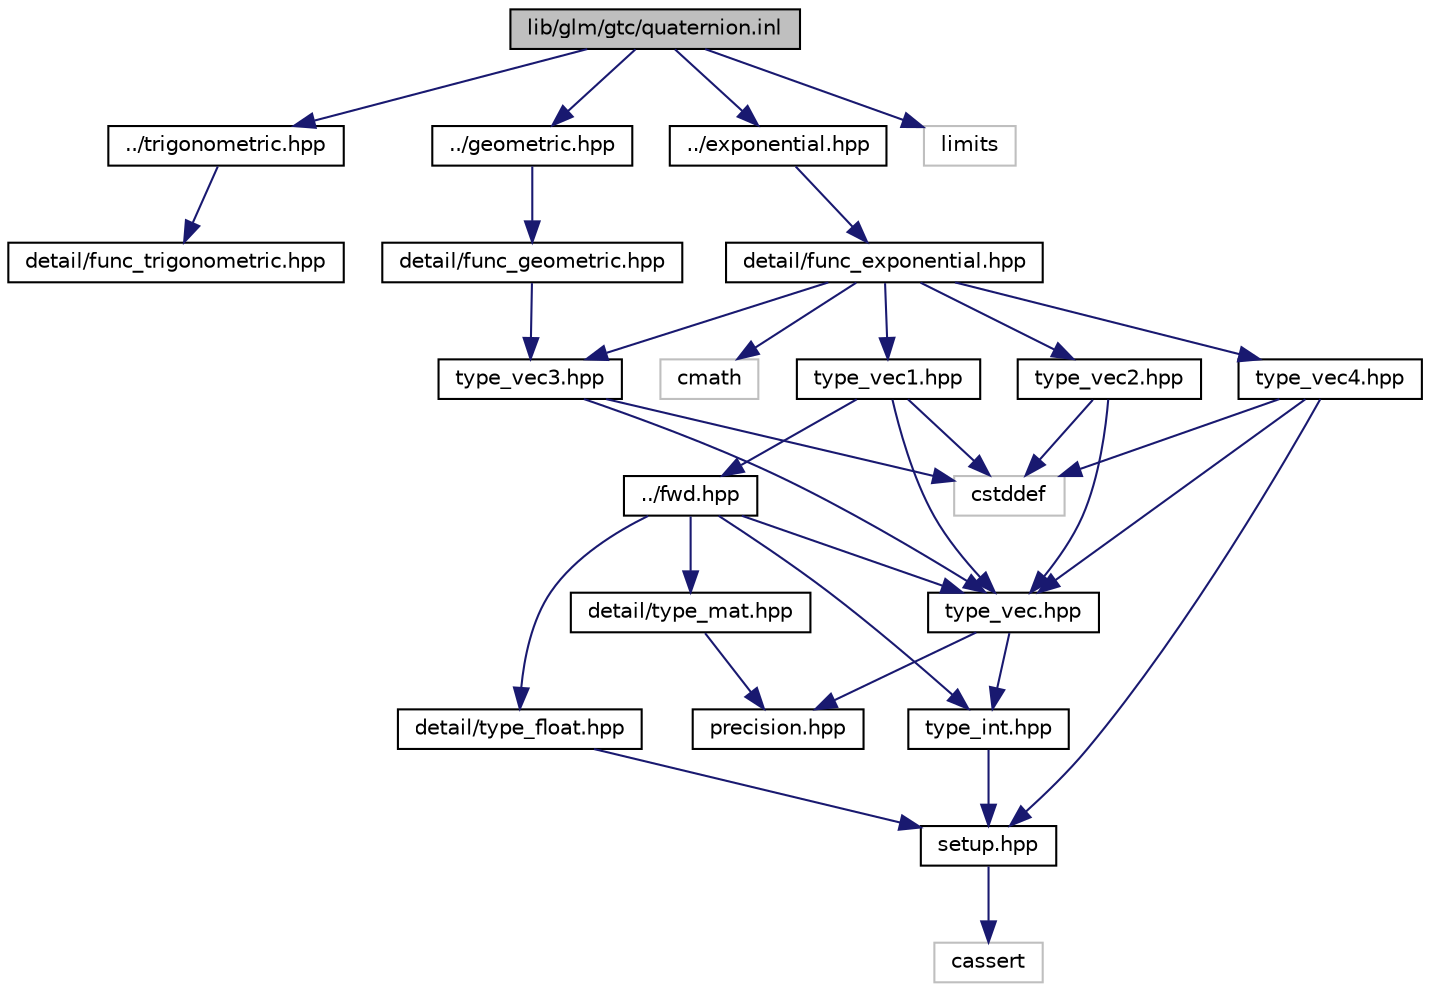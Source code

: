digraph "lib/glm/gtc/quaternion.inl"
{
  edge [fontname="Helvetica",fontsize="10",labelfontname="Helvetica",labelfontsize="10"];
  node [fontname="Helvetica",fontsize="10",shape=record];
  Node0 [label="lib/glm/gtc/quaternion.inl",height=0.2,width=0.4,color="black", fillcolor="grey75", style="filled", fontcolor="black"];
  Node0 -> Node1 [color="midnightblue",fontsize="10",style="solid",fontname="Helvetica"];
  Node1 [label="../trigonometric.hpp",height=0.2,width=0.4,color="black", fillcolor="white", style="filled",URL="$trigonometric_8hpp.html"];
  Node1 -> Node2 [color="midnightblue",fontsize="10",style="solid",fontname="Helvetica"];
  Node2 [label="detail/func_trigonometric.hpp",height=0.2,width=0.4,color="black", fillcolor="white", style="filled",URL="$func__trigonometric_8hpp_source.html"];
  Node0 -> Node3 [color="midnightblue",fontsize="10",style="solid",fontname="Helvetica"];
  Node3 [label="../geometric.hpp",height=0.2,width=0.4,color="black", fillcolor="white", style="filled",URL="$geometric_8hpp.html"];
  Node3 -> Node4 [color="midnightblue",fontsize="10",style="solid",fontname="Helvetica"];
  Node4 [label="detail/func_geometric.hpp",height=0.2,width=0.4,color="black", fillcolor="white", style="filled",URL="$func__geometric_8hpp_source.html"];
  Node4 -> Node5 [color="midnightblue",fontsize="10",style="solid",fontname="Helvetica"];
  Node5 [label="type_vec3.hpp",height=0.2,width=0.4,color="black", fillcolor="white", style="filled",URL="$type__vec3_8hpp_source.html"];
  Node5 -> Node6 [color="midnightblue",fontsize="10",style="solid",fontname="Helvetica"];
  Node6 [label="type_vec.hpp",height=0.2,width=0.4,color="black", fillcolor="white", style="filled",URL="$type__vec_8hpp_source.html"];
  Node6 -> Node7 [color="midnightblue",fontsize="10",style="solid",fontname="Helvetica"];
  Node7 [label="precision.hpp",height=0.2,width=0.4,color="black", fillcolor="white", style="filled",URL="$precision_8hpp_source.html"];
  Node6 -> Node8 [color="midnightblue",fontsize="10",style="solid",fontname="Helvetica"];
  Node8 [label="type_int.hpp",height=0.2,width=0.4,color="black", fillcolor="white", style="filled",URL="$type__int_8hpp_source.html"];
  Node8 -> Node9 [color="midnightblue",fontsize="10",style="solid",fontname="Helvetica"];
  Node9 [label="setup.hpp",height=0.2,width=0.4,color="black", fillcolor="white", style="filled",URL="$setup_8hpp_source.html"];
  Node9 -> Node10 [color="midnightblue",fontsize="10",style="solid",fontname="Helvetica"];
  Node10 [label="cassert",height=0.2,width=0.4,color="grey75", fillcolor="white", style="filled"];
  Node5 -> Node11 [color="midnightblue",fontsize="10",style="solid",fontname="Helvetica"];
  Node11 [label="cstddef",height=0.2,width=0.4,color="grey75", fillcolor="white", style="filled"];
  Node0 -> Node12 [color="midnightblue",fontsize="10",style="solid",fontname="Helvetica"];
  Node12 [label="../exponential.hpp",height=0.2,width=0.4,color="black", fillcolor="white", style="filled",URL="$exponential_8hpp.html"];
  Node12 -> Node13 [color="midnightblue",fontsize="10",style="solid",fontname="Helvetica"];
  Node13 [label="detail/func_exponential.hpp",height=0.2,width=0.4,color="black", fillcolor="white", style="filled",URL="$func__exponential_8hpp_source.html"];
  Node13 -> Node14 [color="midnightblue",fontsize="10",style="solid",fontname="Helvetica"];
  Node14 [label="type_vec1.hpp",height=0.2,width=0.4,color="black", fillcolor="white", style="filled",URL="$type__vec1_8hpp_source.html"];
  Node14 -> Node15 [color="midnightblue",fontsize="10",style="solid",fontname="Helvetica"];
  Node15 [label="../fwd.hpp",height=0.2,width=0.4,color="black", fillcolor="white", style="filled",URL="$fwd_8hpp.html"];
  Node15 -> Node8 [color="midnightblue",fontsize="10",style="solid",fontname="Helvetica"];
  Node15 -> Node16 [color="midnightblue",fontsize="10",style="solid",fontname="Helvetica"];
  Node16 [label="detail/type_float.hpp",height=0.2,width=0.4,color="black", fillcolor="white", style="filled",URL="$type__float_8hpp_source.html"];
  Node16 -> Node9 [color="midnightblue",fontsize="10",style="solid",fontname="Helvetica"];
  Node15 -> Node6 [color="midnightblue",fontsize="10",style="solid",fontname="Helvetica"];
  Node15 -> Node17 [color="midnightblue",fontsize="10",style="solid",fontname="Helvetica"];
  Node17 [label="detail/type_mat.hpp",height=0.2,width=0.4,color="black", fillcolor="white", style="filled",URL="$type__mat_8hpp_source.html"];
  Node17 -> Node7 [color="midnightblue",fontsize="10",style="solid",fontname="Helvetica"];
  Node14 -> Node6 [color="midnightblue",fontsize="10",style="solid",fontname="Helvetica"];
  Node14 -> Node11 [color="midnightblue",fontsize="10",style="solid",fontname="Helvetica"];
  Node13 -> Node18 [color="midnightblue",fontsize="10",style="solid",fontname="Helvetica"];
  Node18 [label="type_vec2.hpp",height=0.2,width=0.4,color="black", fillcolor="white", style="filled",URL="$type__vec2_8hpp_source.html"];
  Node18 -> Node6 [color="midnightblue",fontsize="10",style="solid",fontname="Helvetica"];
  Node18 -> Node11 [color="midnightblue",fontsize="10",style="solid",fontname="Helvetica"];
  Node13 -> Node5 [color="midnightblue",fontsize="10",style="solid",fontname="Helvetica"];
  Node13 -> Node19 [color="midnightblue",fontsize="10",style="solid",fontname="Helvetica"];
  Node19 [label="type_vec4.hpp",height=0.2,width=0.4,color="black", fillcolor="white", style="filled",URL="$type__vec4_8hpp_source.html"];
  Node19 -> Node9 [color="midnightblue",fontsize="10",style="solid",fontname="Helvetica"];
  Node19 -> Node6 [color="midnightblue",fontsize="10",style="solid",fontname="Helvetica"];
  Node19 -> Node11 [color="midnightblue",fontsize="10",style="solid",fontname="Helvetica"];
  Node13 -> Node20 [color="midnightblue",fontsize="10",style="solid",fontname="Helvetica"];
  Node20 [label="cmath",height=0.2,width=0.4,color="grey75", fillcolor="white", style="filled"];
  Node0 -> Node21 [color="midnightblue",fontsize="10",style="solid",fontname="Helvetica"];
  Node21 [label="limits",height=0.2,width=0.4,color="grey75", fillcolor="white", style="filled"];
}
